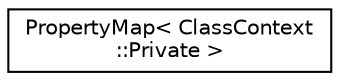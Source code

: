 digraph "Graphical Class Hierarchy"
{
 // LATEX_PDF_SIZE
  edge [fontname="Helvetica",fontsize="10",labelfontname="Helvetica",labelfontsize="10"];
  node [fontname="Helvetica",fontsize="10",shape=record];
  rankdir="LR";
  Node0 [label="PropertyMap\< ClassContext\l::Private \>",height=0.2,width=0.4,color="black", fillcolor="white", style="filled",URL="$classPropertyMap.html",tooltip=" "];
}
